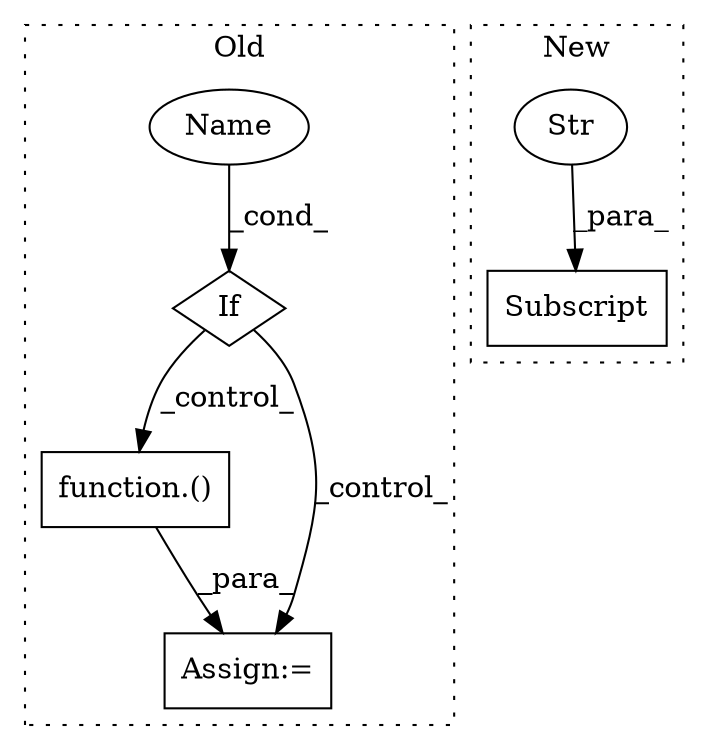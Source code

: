 digraph G {
subgraph cluster0 {
1 [label="function.()" a="75" s="4673,4769" l="90,1" shape="box"];
3 [label="Assign:=" a="68" s="4670" l="3" shape="box"];
5 [label="If" a="96" s="4572" l="3" shape="diamond"];
6 [label="Name" a="87" s="4575" l="7" shape="ellipse"];
label = "Old";
style="dotted";
}
subgraph cluster1 {
2 [label="Subscript" a="63" s="6853,0" l="32,0" shape="box"];
4 [label="Str" a="66" s="6870" l="14" shape="ellipse"];
label = "New";
style="dotted";
}
1 -> 3 [label="_para_"];
4 -> 2 [label="_para_"];
5 -> 1 [label="_control_"];
5 -> 3 [label="_control_"];
6 -> 5 [label="_cond_"];
}